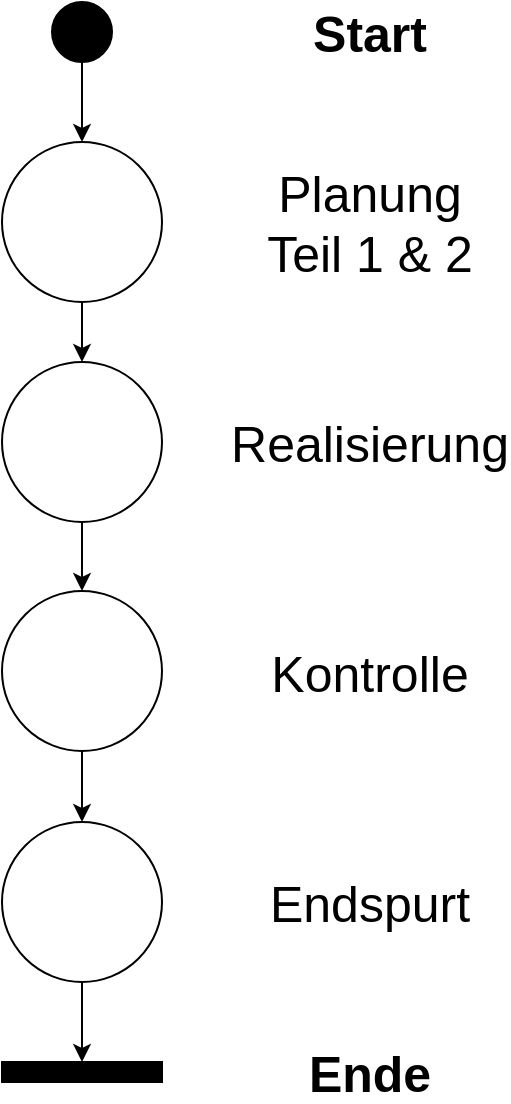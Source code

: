 <mxfile version="18.0.2" type="device"><diagram id="Z-vTWcrY_Xe2AqJWbSp_" name="Page-1"><mxGraphModel dx="981" dy="591" grid="1" gridSize="10" guides="1" tooltips="1" connect="1" arrows="1" fold="1" page="1" pageScale="1" pageWidth="827" pageHeight="1169" math="0" shadow="0"><root><mxCell id="0"/><mxCell id="1" parent="0"/><mxCell id="qWMnFOBRt5117bFBY7Uh-1" value="" style="ellipse;whiteSpace=wrap;html=1;aspect=fixed;fontFamily=Arial;" vertex="1" parent="1"><mxGeometry x="260" y="280" width="80" height="80" as="geometry"/></mxCell><mxCell id="qWMnFOBRt5117bFBY7Uh-2" value="" style="ellipse;whiteSpace=wrap;html=1;aspect=fixed;fontFamily=Arial;" vertex="1" parent="1"><mxGeometry x="260" y="390" width="80" height="80" as="geometry"/></mxCell><mxCell id="qWMnFOBRt5117bFBY7Uh-7" style="edgeStyle=orthogonalEdgeStyle;rounded=0;orthogonalLoop=1;jettySize=auto;html=1;exitX=0.5;exitY=1;exitDx=0;exitDy=0;entryX=0.5;entryY=0;entryDx=0;entryDy=0;fontFamily=Arial;" edge="1" parent="1" source="qWMnFOBRt5117bFBY7Uh-3" target="qWMnFOBRt5117bFBY7Uh-4"><mxGeometry relative="1" as="geometry"/></mxCell><mxCell id="qWMnFOBRt5117bFBY7Uh-3" value="" style="ellipse;whiteSpace=wrap;html=1;aspect=fixed;fontFamily=Arial;" vertex="1" parent="1"><mxGeometry x="260" y="504.5" width="80" height="80" as="geometry"/></mxCell><mxCell id="qWMnFOBRt5117bFBY7Uh-11" style="edgeStyle=orthogonalEdgeStyle;rounded=0;orthogonalLoop=1;jettySize=auto;html=1;entryX=0.5;entryY=0;entryDx=0;entryDy=0;fontFamily=Arial;" edge="1" parent="1" source="qWMnFOBRt5117bFBY7Uh-4" target="qWMnFOBRt5117bFBY7Uh-10"><mxGeometry relative="1" as="geometry"/></mxCell><mxCell id="qWMnFOBRt5117bFBY7Uh-4" value="" style="ellipse;whiteSpace=wrap;html=1;aspect=fixed;fontFamily=Arial;" vertex="1" parent="1"><mxGeometry x="260" y="620" width="80" height="80" as="geometry"/></mxCell><mxCell id="qWMnFOBRt5117bFBY7Uh-5" value="" style="endArrow=classic;html=1;rounded=0;exitX=0.5;exitY=1;exitDx=0;exitDy=0;entryX=0.5;entryY=0;entryDx=0;entryDy=0;fontFamily=Arial;" edge="1" parent="1" source="qWMnFOBRt5117bFBY7Uh-2" target="qWMnFOBRt5117bFBY7Uh-3"><mxGeometry width="50" height="50" relative="1" as="geometry"><mxPoint x="340" y="480" as="sourcePoint"/><mxPoint x="390" y="430" as="targetPoint"/></mxGeometry></mxCell><mxCell id="qWMnFOBRt5117bFBY7Uh-6" value="" style="endArrow=classic;html=1;rounded=0;exitX=0.5;exitY=1;exitDx=0;exitDy=0;entryX=0.5;entryY=0;entryDx=0;entryDy=0;fontFamily=Arial;" edge="1" parent="1" source="qWMnFOBRt5117bFBY7Uh-1" target="qWMnFOBRt5117bFBY7Uh-2"><mxGeometry width="50" height="50" relative="1" as="geometry"><mxPoint x="340" y="480" as="sourcePoint"/><mxPoint x="390" y="430" as="targetPoint"/></mxGeometry></mxCell><mxCell id="qWMnFOBRt5117bFBY7Uh-9" style="edgeStyle=orthogonalEdgeStyle;rounded=0;orthogonalLoop=1;jettySize=auto;html=1;entryX=0.5;entryY=0;entryDx=0;entryDy=0;fontFamily=Arial;" edge="1" parent="1" source="qWMnFOBRt5117bFBY7Uh-8" target="qWMnFOBRt5117bFBY7Uh-1"><mxGeometry relative="1" as="geometry"/></mxCell><mxCell id="qWMnFOBRt5117bFBY7Uh-8" value="" style="ellipse;whiteSpace=wrap;html=1;aspect=fixed;fillColor=#000000;fontFamily=Arial;" vertex="1" parent="1"><mxGeometry x="285" y="210" width="30" height="30" as="geometry"/></mxCell><mxCell id="qWMnFOBRt5117bFBY7Uh-10" value="" style="rounded=0;whiteSpace=wrap;html=1;strokeColor=#000000;fillColor=#000000;fontFamily=Arial;" vertex="1" parent="1"><mxGeometry x="260" y="740" width="80" height="10" as="geometry"/></mxCell><mxCell id="qWMnFOBRt5117bFBY7Uh-12" value="Start" style="text;html=1;strokeColor=none;fillColor=none;align=center;verticalAlign=middle;whiteSpace=wrap;rounded=0;fontFamily=Arial;fontStyle=1;fontSize=25;" vertex="1" parent="1"><mxGeometry x="414" y="210" width="60" height="30" as="geometry"/></mxCell><mxCell id="qWMnFOBRt5117bFBY7Uh-13" value="Planung Teil 1 &amp;amp; 2" style="text;html=1;strokeColor=none;fillColor=none;align=center;verticalAlign=middle;whiteSpace=wrap;rounded=0;fontFamily=Arial;fontSize=25;" vertex="1" parent="1"><mxGeometry x="389" y="295" width="110" height="50" as="geometry"/></mxCell><mxCell id="qWMnFOBRt5117bFBY7Uh-14" value="Realisierung" style="text;html=1;strokeColor=none;fillColor=none;align=center;verticalAlign=middle;whiteSpace=wrap;rounded=0;fontFamily=Arial;fontSize=25;" vertex="1" parent="1"><mxGeometry x="414" y="415" width="60" height="30" as="geometry"/></mxCell><mxCell id="qWMnFOBRt5117bFBY7Uh-15" value="Kontrolle" style="text;html=1;strokeColor=none;fillColor=none;align=center;verticalAlign=middle;whiteSpace=wrap;rounded=0;fontFamily=Arial;fontSize=25;" vertex="1" parent="1"><mxGeometry x="414" y="529.5" width="60" height="30" as="geometry"/></mxCell><mxCell id="qWMnFOBRt5117bFBY7Uh-16" value="Endspurt" style="text;html=1;strokeColor=none;fillColor=none;align=center;verticalAlign=middle;whiteSpace=wrap;rounded=0;fontFamily=Arial;fontSize=25;" vertex="1" parent="1"><mxGeometry x="414" y="645" width="60" height="30" as="geometry"/></mxCell><mxCell id="qWMnFOBRt5117bFBY7Uh-17" value="Ende" style="text;html=1;strokeColor=none;fillColor=none;align=center;verticalAlign=middle;whiteSpace=wrap;rounded=0;fontFamily=Arial;fontStyle=1;fontSize=25;" vertex="1" parent="1"><mxGeometry x="414" y="730" width="60" height="30" as="geometry"/></mxCell></root></mxGraphModel></diagram></mxfile>
